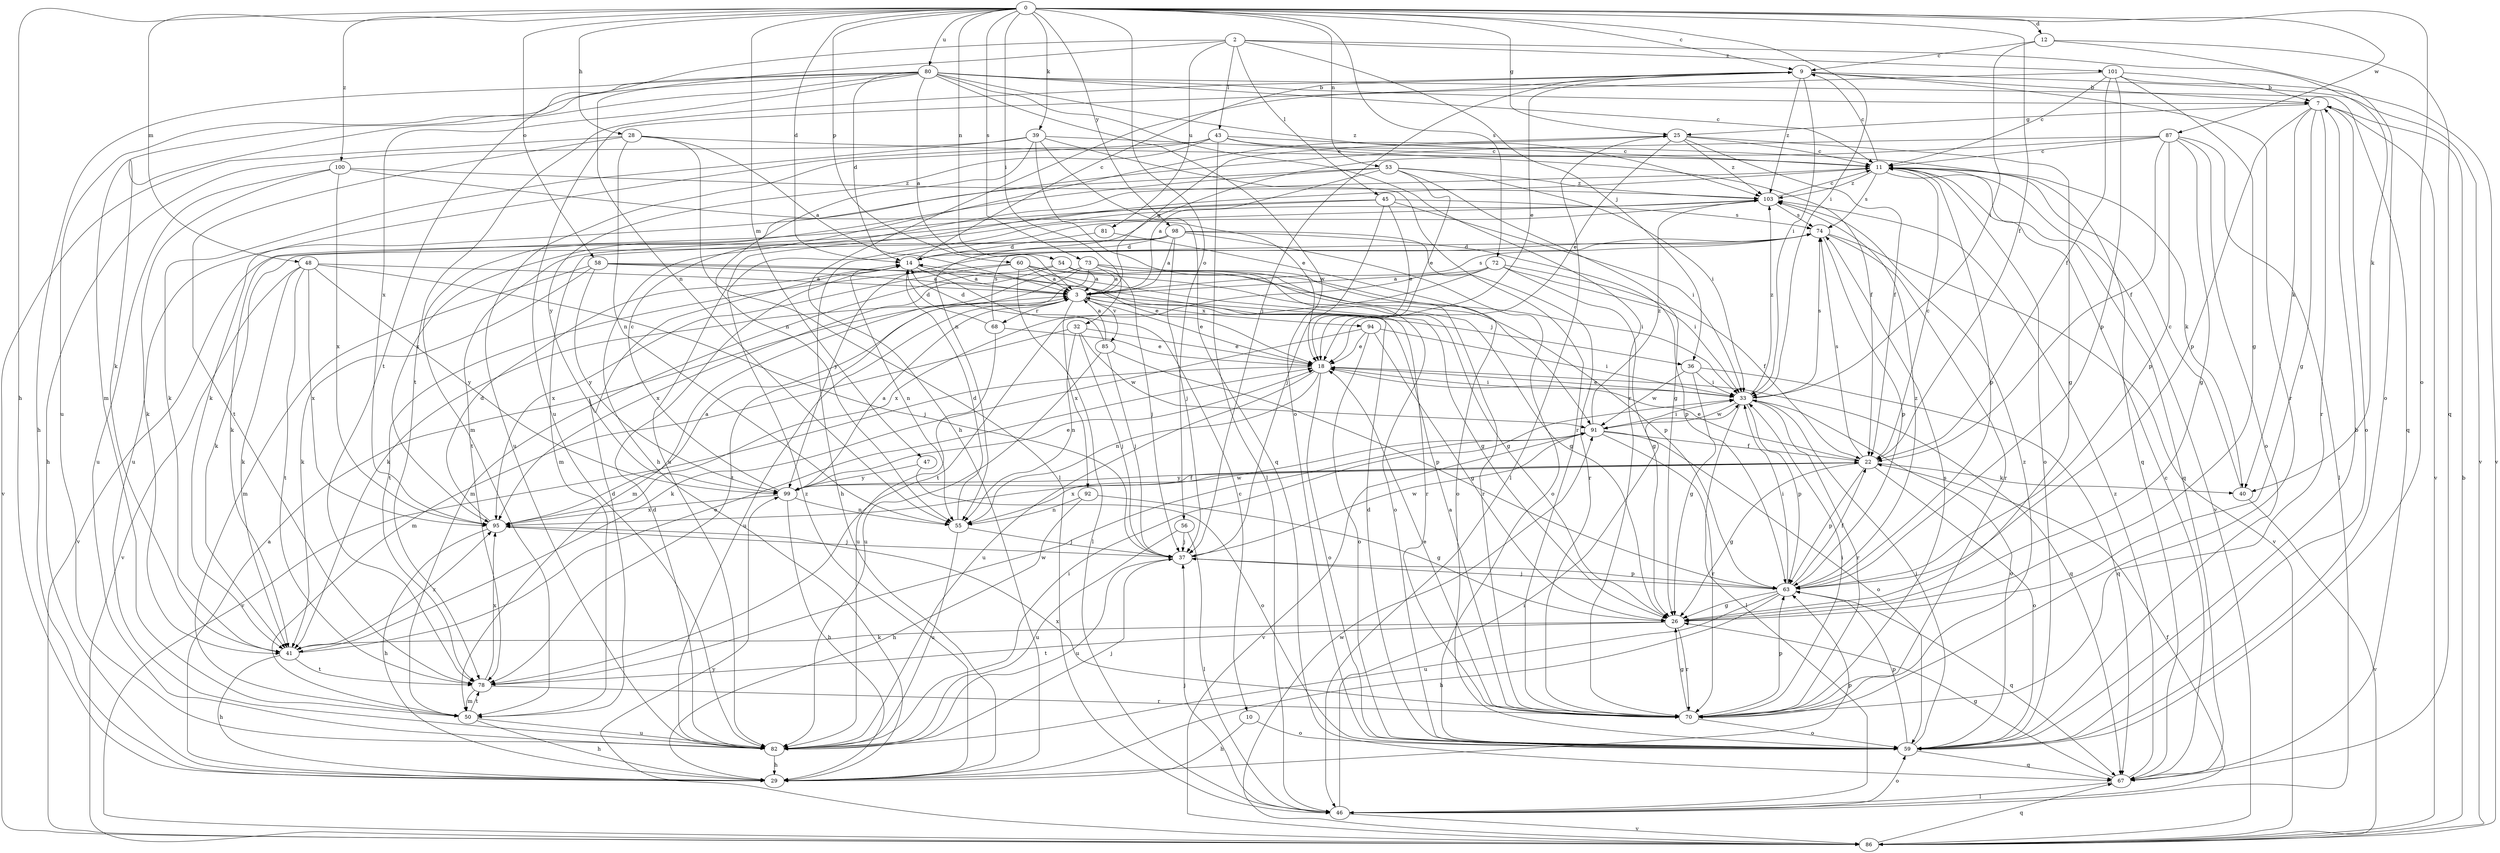 strict digraph  {
0;
2;
3;
7;
9;
10;
11;
12;
14;
18;
22;
25;
26;
28;
29;
32;
33;
36;
37;
39;
40;
41;
43;
45;
46;
47;
48;
50;
53;
54;
55;
56;
58;
59;
60;
63;
67;
68;
70;
72;
73;
74;
78;
80;
81;
82;
85;
86;
87;
91;
92;
94;
95;
98;
99;
100;
101;
103;
0 -> 9  [label=c];
0 -> 12  [label=d];
0 -> 14  [label=d];
0 -> 22  [label=f];
0 -> 25  [label=g];
0 -> 28  [label=h];
0 -> 29  [label=h];
0 -> 32  [label=i];
0 -> 33  [label=i];
0 -> 39  [label=k];
0 -> 47  [label=m];
0 -> 48  [label=m];
0 -> 53  [label=n];
0 -> 54  [label=n];
0 -> 56  [label=o];
0 -> 58  [label=o];
0 -> 59  [label=o];
0 -> 60  [label=p];
0 -> 72  [label=s];
0 -> 73  [label=s];
0 -> 80  [label=u];
0 -> 87  [label=w];
0 -> 98  [label=y];
0 -> 100  [label=z];
2 -> 36  [label=j];
2 -> 40  [label=k];
2 -> 43  [label=l];
2 -> 45  [label=l];
2 -> 55  [label=n];
2 -> 78  [label=t];
2 -> 81  [label=u];
2 -> 101  [label=z];
3 -> 18  [label=e];
3 -> 25  [label=g];
3 -> 36  [label=j];
3 -> 68  [label=r];
3 -> 74  [label=s];
3 -> 82  [label=u];
3 -> 85  [label=v];
3 -> 92  [label=x];
3 -> 94  [label=x];
7 -> 25  [label=g];
7 -> 26  [label=g];
7 -> 40  [label=k];
7 -> 59  [label=o];
7 -> 63  [label=p];
7 -> 70  [label=r];
7 -> 86  [label=v];
9 -> 7  [label=b];
9 -> 18  [label=e];
9 -> 29  [label=h];
9 -> 33  [label=i];
9 -> 37  [label=j];
9 -> 70  [label=r];
9 -> 78  [label=t];
9 -> 86  [label=v];
9 -> 103  [label=z];
10 -> 29  [label=h];
10 -> 59  [label=o];
11 -> 9  [label=c];
11 -> 40  [label=k];
11 -> 59  [label=o];
11 -> 63  [label=p];
11 -> 67  [label=q];
11 -> 74  [label=s];
11 -> 82  [label=u];
11 -> 86  [label=v];
11 -> 103  [label=z];
12 -> 9  [label=c];
12 -> 33  [label=i];
12 -> 59  [label=o];
12 -> 67  [label=q];
14 -> 3  [label=a];
14 -> 9  [label=c];
14 -> 10  [label=c];
14 -> 55  [label=n];
18 -> 33  [label=i];
18 -> 55  [label=n];
18 -> 59  [label=o];
18 -> 67  [label=q];
18 -> 82  [label=u];
18 -> 86  [label=v];
22 -> 11  [label=c];
22 -> 18  [label=e];
22 -> 26  [label=g];
22 -> 40  [label=k];
22 -> 59  [label=o];
22 -> 63  [label=p];
22 -> 74  [label=s];
22 -> 95  [label=x];
22 -> 99  [label=y];
25 -> 11  [label=c];
25 -> 18  [label=e];
25 -> 22  [label=f];
25 -> 26  [label=g];
25 -> 29  [label=h];
25 -> 46  [label=l];
25 -> 103  [label=z];
26 -> 41  [label=k];
26 -> 70  [label=r];
26 -> 78  [label=t];
28 -> 3  [label=a];
28 -> 11  [label=c];
28 -> 46  [label=l];
28 -> 55  [label=n];
28 -> 78  [label=t];
28 -> 86  [label=v];
29 -> 3  [label=a];
29 -> 63  [label=p];
29 -> 103  [label=z];
32 -> 18  [label=e];
32 -> 37  [label=j];
32 -> 50  [label=m];
32 -> 55  [label=n];
32 -> 91  [label=w];
33 -> 18  [label=e];
33 -> 46  [label=l];
33 -> 59  [label=o];
33 -> 63  [label=p];
33 -> 70  [label=r];
33 -> 74  [label=s];
33 -> 91  [label=w];
33 -> 103  [label=z];
36 -> 26  [label=g];
36 -> 33  [label=i];
36 -> 67  [label=q];
36 -> 91  [label=w];
37 -> 63  [label=p];
37 -> 82  [label=u];
37 -> 91  [label=w];
39 -> 11  [label=c];
39 -> 29  [label=h];
39 -> 41  [label=k];
39 -> 55  [label=n];
39 -> 67  [label=q];
39 -> 70  [label=r];
39 -> 91  [label=w];
40 -> 11  [label=c];
40 -> 86  [label=v];
41 -> 18  [label=e];
41 -> 29  [label=h];
41 -> 78  [label=t];
41 -> 95  [label=x];
43 -> 11  [label=c];
43 -> 22  [label=f];
43 -> 41  [label=k];
43 -> 46  [label=l];
43 -> 67  [label=q];
43 -> 82  [label=u];
43 -> 99  [label=y];
45 -> 18  [label=e];
45 -> 33  [label=i];
45 -> 37  [label=j];
45 -> 41  [label=k];
45 -> 74  [label=s];
45 -> 78  [label=t];
46 -> 22  [label=f];
46 -> 33  [label=i];
46 -> 37  [label=j];
46 -> 59  [label=o];
46 -> 86  [label=v];
47 -> 59  [label=o];
47 -> 99  [label=y];
48 -> 3  [label=a];
48 -> 37  [label=j];
48 -> 41  [label=k];
48 -> 78  [label=t];
48 -> 86  [label=v];
48 -> 95  [label=x];
48 -> 99  [label=y];
50 -> 14  [label=d];
50 -> 29  [label=h];
50 -> 78  [label=t];
50 -> 82  [label=u];
53 -> 3  [label=a];
53 -> 18  [label=e];
53 -> 26  [label=g];
53 -> 33  [label=i];
53 -> 82  [label=u];
53 -> 95  [label=x];
53 -> 103  [label=z];
54 -> 3  [label=a];
54 -> 26  [label=g];
54 -> 37  [label=j];
54 -> 50  [label=m];
54 -> 95  [label=x];
55 -> 14  [label=d];
55 -> 37  [label=j];
55 -> 82  [label=u];
55 -> 91  [label=w];
56 -> 37  [label=j];
56 -> 46  [label=l];
56 -> 82  [label=u];
58 -> 3  [label=a];
58 -> 26  [label=g];
58 -> 41  [label=k];
58 -> 50  [label=m];
58 -> 70  [label=r];
58 -> 99  [label=y];
59 -> 7  [label=b];
59 -> 14  [label=d];
59 -> 33  [label=i];
59 -> 63  [label=p];
59 -> 67  [label=q];
60 -> 3  [label=a];
60 -> 18  [label=e];
60 -> 26  [label=g];
60 -> 46  [label=l];
60 -> 63  [label=p];
60 -> 78  [label=t];
60 -> 95  [label=x];
63 -> 22  [label=f];
63 -> 26  [label=g];
63 -> 29  [label=h];
63 -> 33  [label=i];
63 -> 37  [label=j];
63 -> 67  [label=q];
63 -> 82  [label=u];
63 -> 103  [label=z];
67 -> 11  [label=c];
67 -> 26  [label=g];
67 -> 46  [label=l];
67 -> 103  [label=z];
68 -> 14  [label=d];
68 -> 18  [label=e];
68 -> 74  [label=s];
68 -> 82  [label=u];
70 -> 3  [label=a];
70 -> 18  [label=e];
70 -> 26  [label=g];
70 -> 33  [label=i];
70 -> 59  [label=o];
70 -> 63  [label=p];
70 -> 74  [label=s];
70 -> 95  [label=x];
70 -> 103  [label=z];
72 -> 3  [label=a];
72 -> 22  [label=f];
72 -> 26  [label=g];
72 -> 33  [label=i];
72 -> 78  [label=t];
72 -> 95  [label=x];
73 -> 3  [label=a];
73 -> 33  [label=i];
73 -> 41  [label=k];
73 -> 50  [label=m];
73 -> 59  [label=o];
73 -> 70  [label=r];
73 -> 78  [label=t];
74 -> 14  [label=d];
74 -> 63  [label=p];
74 -> 70  [label=r];
74 -> 86  [label=v];
74 -> 99  [label=y];
78 -> 50  [label=m];
78 -> 70  [label=r];
78 -> 91  [label=w];
78 -> 95  [label=x];
80 -> 3  [label=a];
80 -> 7  [label=b];
80 -> 11  [label=c];
80 -> 14  [label=d];
80 -> 29  [label=h];
80 -> 41  [label=k];
80 -> 50  [label=m];
80 -> 59  [label=o];
80 -> 67  [label=q];
80 -> 70  [label=r];
80 -> 82  [label=u];
80 -> 95  [label=x];
80 -> 103  [label=z];
81 -> 14  [label=d];
81 -> 59  [label=o];
82 -> 14  [label=d];
82 -> 29  [label=h];
82 -> 33  [label=i];
82 -> 37  [label=j];
85 -> 3  [label=a];
85 -> 14  [label=d];
85 -> 37  [label=j];
85 -> 63  [label=p];
85 -> 82  [label=u];
86 -> 7  [label=b];
86 -> 67  [label=q];
86 -> 91  [label=w];
86 -> 99  [label=y];
87 -> 11  [label=c];
87 -> 22  [label=f];
87 -> 26  [label=g];
87 -> 46  [label=l];
87 -> 50  [label=m];
87 -> 55  [label=n];
87 -> 59  [label=o];
87 -> 63  [label=p];
91 -> 22  [label=f];
91 -> 33  [label=i];
91 -> 59  [label=o];
91 -> 70  [label=r];
91 -> 86  [label=v];
91 -> 103  [label=z];
92 -> 26  [label=g];
92 -> 29  [label=h];
92 -> 55  [label=n];
94 -> 18  [label=e];
94 -> 26  [label=g];
94 -> 33  [label=i];
94 -> 41  [label=k];
94 -> 59  [label=o];
95 -> 3  [label=a];
95 -> 14  [label=d];
95 -> 29  [label=h];
95 -> 37  [label=j];
98 -> 3  [label=a];
98 -> 14  [label=d];
98 -> 37  [label=j];
98 -> 41  [label=k];
98 -> 59  [label=o];
98 -> 63  [label=p];
98 -> 70  [label=r];
98 -> 86  [label=v];
99 -> 3  [label=a];
99 -> 11  [label=c];
99 -> 18  [label=e];
99 -> 22  [label=f];
99 -> 29  [label=h];
99 -> 55  [label=n];
99 -> 95  [label=x];
100 -> 18  [label=e];
100 -> 41  [label=k];
100 -> 82  [label=u];
100 -> 95  [label=x];
100 -> 103  [label=z];
101 -> 7  [label=b];
101 -> 11  [label=c];
101 -> 22  [label=f];
101 -> 26  [label=g];
101 -> 63  [label=p];
101 -> 82  [label=u];
101 -> 86  [label=v];
103 -> 11  [label=c];
103 -> 29  [label=h];
103 -> 50  [label=m];
103 -> 74  [label=s];
}
